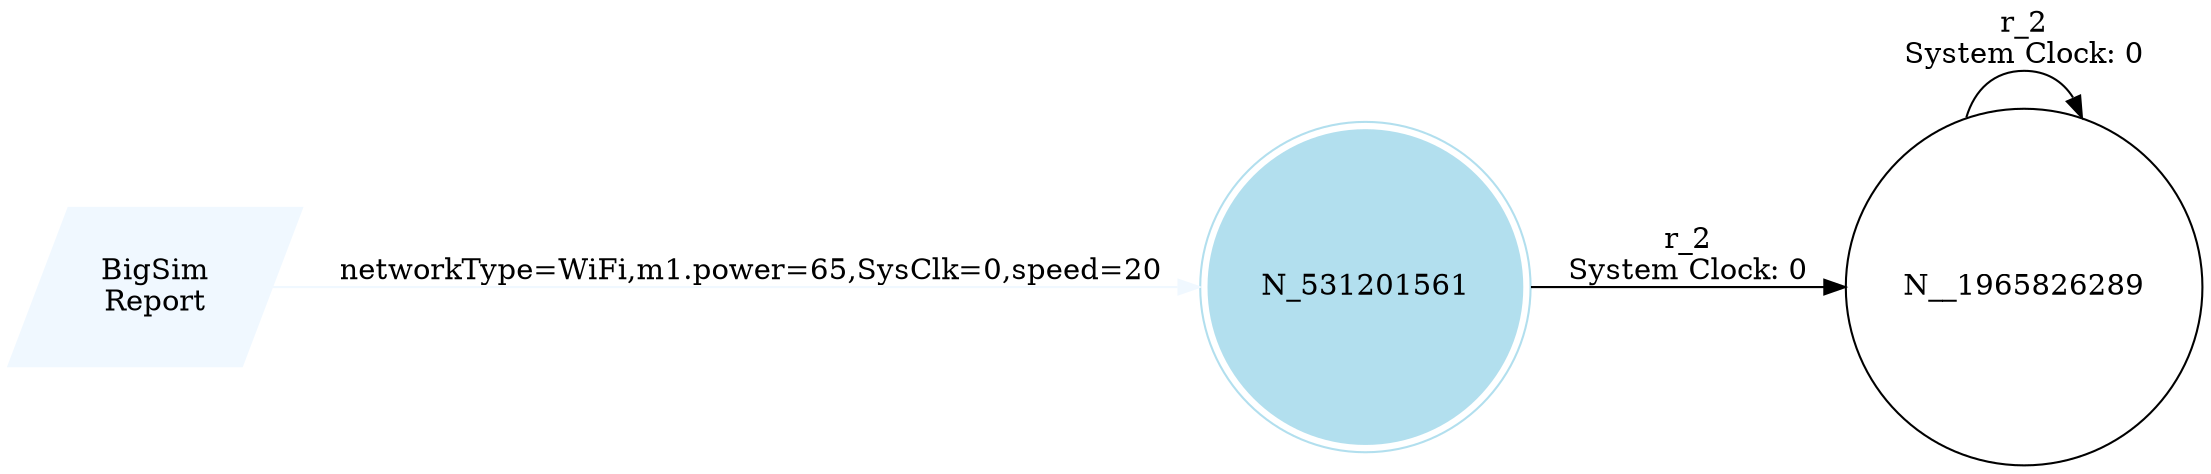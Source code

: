 digraph reaction_graph {
   rankdir=LR;
   Node [shape = circle];
   BigSim_Report [shape = parallelogram color = aliceblue style=filled label="BigSim
Report"];
BigSim_Report -> N_531201561[color = aliceblue label = "networkType=WiFi,m1.power=65,SysClk=0,speed=20"];
 N_531201561
 [shape=circle, color=lightblue2, style=filled];
N__1965826289[ label="N__1965826289"];
 N__1965826289 -> N__1965826289[ label = "r_2
System Clock: 0"];
N_531201561[ shape = doublecircle, color=lightblue2, style=filled, label="N_531201561"];
 N_531201561 -> N__1965826289[ label = "r_2
System Clock: 0"];
}
